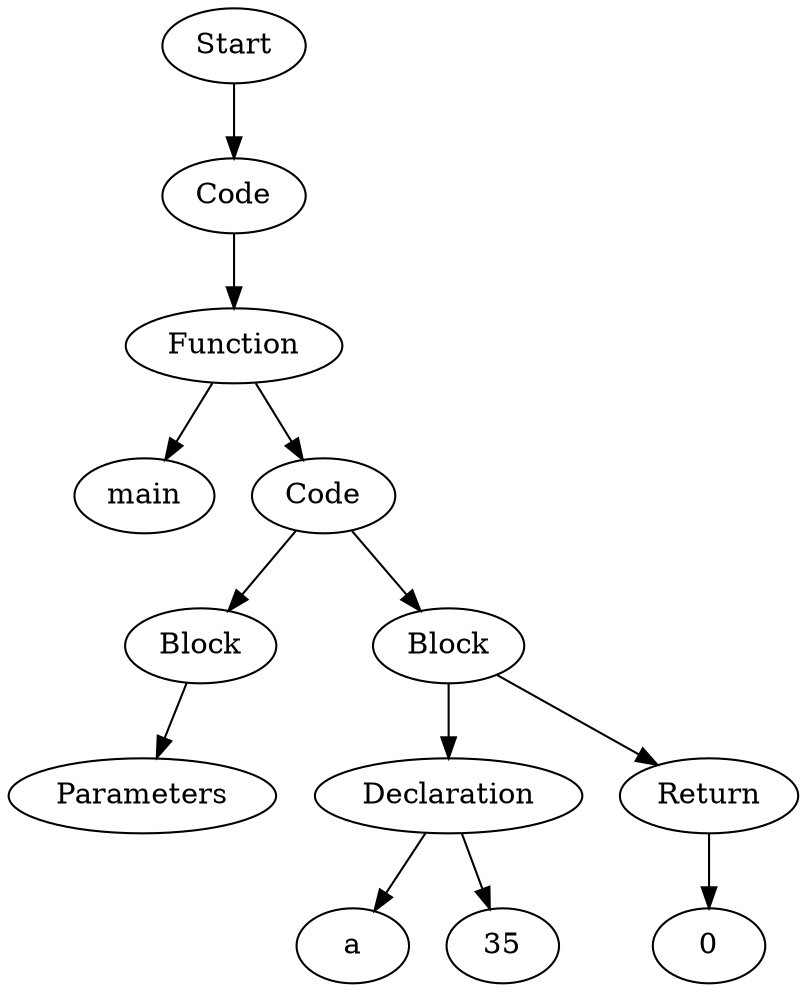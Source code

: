 digraph AST {
  "131770530050976" [label="Start"];
  "131770530050976" -> "131770530049872";
  "131770530049872" [label="Code"];
  "131770530049872" -> "131770530039984";
  "131770530039984" [label="Function"];
  "131770530039984" -> "131770530049008";
  "131770530039984" -> "131770530178640";
  "131770530049008" [label="main"];
  "131770530178640" [label="Code"];
  "131770530178640" -> "131770530039216";
  "131770530178640" -> "131770530044784";
  "131770530039216" [label="Block"];
  "131770530039216" -> "131770530052368";
  "131770530052368" [label="Parameters"];
  "131770530044784" [label="Block"];
  "131770530044784" -> "131770530050304";
  "131770530044784" -> "131770530045456";
  "131770530050304" [label="Declaration"];
  "131770530050304" -> "131770530049488";
  "131770530050304" -> "131770530038112";
  "131770530049488" [label="a"];
  "131770530038112" [label="35"];
  "131770530045456" [label="Return"];
  "131770530045456" -> "131770530047472";
  "131770530047472" [label="0"];
}
